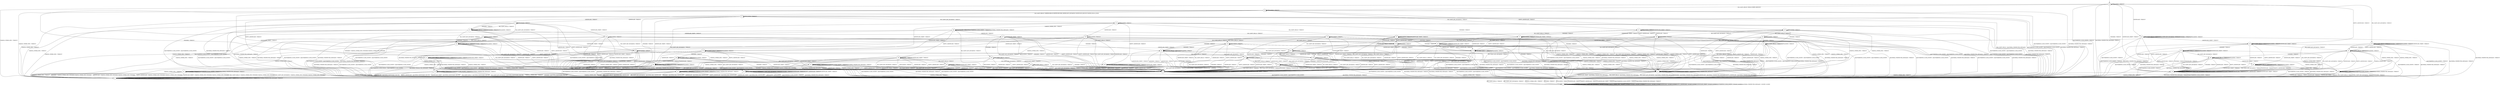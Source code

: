 digraph g {

	s0 [shape="circle" label="s0"];
	s1 [shape="circle" label="s1"];
	s2 [shape="circle" label="s2"];
	s3 [shape="circle" label="s3"];
	s4 [shape="circle" label="s4"];
	s5 [shape="circle" label="s5"];
	s6 [shape="circle" label="s6"];
	s7 [shape="circle" label="s7"];
	s8 [shape="circle" label="s8"];
	s9 [shape="circle" label="s9"];
	s10 [shape="circle" label="s10"];
	s11 [shape="circle" label="s11"];
	s12 [shape="circle" label="s12"];
	s13 [shape="circle" label="s13"];
	s14 [shape="circle" label="s14"];
	s15 [shape="circle" label="s15"];
	s16 [shape="circle" label="s16"];
	s17 [shape="circle" label="s17"];
	s18 [shape="circle" label="s18"];
	s19 [shape="circle" label="s19"];
	s20 [shape="circle" label="s20"];
	s21 [shape="circle" label="s21"];
	s22 [shape="circle" label="s22"];
	s23 [shape="circle" label="s23"];
	s24 [shape="circle" label="s24"];
	s25 [shape="circle" label="s25"];
	s26 [shape="circle" label="s26"];
	s27 [shape="circle" label="s27"];
	s28 [shape="circle" label="s28"];
	s29 [shape="circle" label="s29"];
	s30 [shape="circle" label="s30"];
	s31 [shape="circle" label="s31"];
	s32 [shape="circle" label="s32"];
	s33 [shape="circle" label="s33"];
	s34 [shape="circle" label="s34"];
	s35 [shape="circle" label="s35"];
	s36 [shape="circle" label="s36"];
	s37 [shape="circle" label="s37"];
	s38 [shape="circle" label="s38"];
	s39 [shape="circle" label="s39"];
	s40 [shape="circle" label="s40"];
	s41 [shape="circle" label="s41"];
	s42 [shape="circle" label="s42"];
	s43 [shape="circle" label="s43"];
	s44 [shape="circle" label="s44"];
	s45 [shape="circle" label="s45"];
	s46 [shape="circle" label="s46"];
	s47 [shape="circle" label="s47"];
	s48 [shape="circle" label="s48"];
	s49 [shape="circle" label="s49"];
	s50 [shape="circle" label="s50"];
	s51 [shape="circle" label="s51"];
	s52 [shape="circle" label="s52"];
	s53 [shape="circle" label="s53"];
	s54 [shape="circle" label="s54"];
	s55 [shape="circle" label="s55"];
	s56 [shape="circle" label="s56"];
	s57 [shape="circle" label="s57"];
	s0 -> s2 [label="DH_CLIENT_HELLO / HELLO_VERIFY_REQUEST"];
	s0 -> s38 [label="DH_CLIENT_KEY_EXCHANGE / TIMEOUT"];
	s0 -> s1 [label="CHANGE_CIPHER_SPEC / TIMEOUT"];
	s0 -> s29 [label="FINISHED / TIMEOUT"];
	s0 -> s0 [label="APPLICATION / TIMEOUT"];
	s0 -> s16 [label="CERTIFICATE / TIMEOUT"];
	s0 -> s26 [label="EMPTY_CERTIFICATE / TIMEOUT"];
	s0 -> s29 [label="CERTIFICATE_VERIFY / TIMEOUT"];
	s0 -> s5 [label="Alert(WARNING,CLOSE_NOTIFY) / TIMEOUT"];
	s0 -> s5 [label="Alert(FATAL,UNEXPECTED_MESSAGE) / TIMEOUT"];
	s1 -> s1 [label="DH_CLIENT_HELLO / TIMEOUT"];
	s1 -> s1 [label="DH_CLIENT_KEY_EXCHANGE / TIMEOUT"];
	s1 -> s1 [label="CHANGE_CIPHER_SPEC / TIMEOUT"];
	s1 -> s1 [label="FINISHED / TIMEOUT"];
	s1 -> s1 [label="APPLICATION / TIMEOUT"];
	s1 -> s1 [label="CERTIFICATE / TIMEOUT"];
	s1 -> s1 [label="EMPTY_CERTIFICATE / TIMEOUT"];
	s1 -> s1 [label="CERTIFICATE_VERIFY / TIMEOUT"];
	s1 -> s1 [label="Alert(WARNING,CLOSE_NOTIFY) / TIMEOUT"];
	s1 -> s1 [label="Alert(FATAL,UNEXPECTED_MESSAGE) / TIMEOUT"];
	s2 -> s3 [label="DH_CLIENT_HELLO / SERVER_HELLO,CERTIFICATE,DHE_SERVER_KEY_EXCHANGE,CERTIFICATE_REQUEST,SERVER_HELLO_DONE"];
	s2 -> s12 [label="DH_CLIENT_KEY_EXCHANGE / TIMEOUT"];
	s2 -> s1 [label="CHANGE_CIPHER_SPEC / TIMEOUT"];
	s2 -> s4 [label="FINISHED / TIMEOUT"];
	s2 -> s2 [label="APPLICATION / TIMEOUT"];
	s2 -> s17 [label="CERTIFICATE / TIMEOUT"];
	s2 -> s19 [label="EMPTY_CERTIFICATE / TIMEOUT"];
	s2 -> s4 [label="CERTIFICATE_VERIFY / TIMEOUT"];
	s2 -> s5 [label="Alert(WARNING,CLOSE_NOTIFY) / Alert(WARNING,CLOSE_NOTIFY)"];
	s2 -> s5 [label="Alert(FATAL,UNEXPECTED_MESSAGE) / TIMEOUT"];
	s3 -> s5 [label="DH_CLIENT_HELLO / Alert(FATAL,UNEXPECTED_MESSAGE)"];
	s3 -> s31 [label="DH_CLIENT_KEY_EXCHANGE / TIMEOUT"];
	s3 -> s1 [label="CHANGE_CIPHER_SPEC / TIMEOUT"];
	s3 -> s4 [label="FINISHED / TIMEOUT"];
	s3 -> s3 [label="APPLICATION / TIMEOUT"];
	s3 -> s7 [label="CERTIFICATE / TIMEOUT"];
	s3 -> s11 [label="EMPTY_CERTIFICATE / TIMEOUT"];
	s3 -> s4 [label="CERTIFICATE_VERIFY / TIMEOUT"];
	s3 -> s5 [label="Alert(WARNING,CLOSE_NOTIFY) / Alert(WARNING,CLOSE_NOTIFY)"];
	s3 -> s5 [label="Alert(FATAL,UNEXPECTED_MESSAGE) / TIMEOUT"];
	s4 -> s4 [label="DH_CLIENT_HELLO / TIMEOUT"];
	s4 -> s4 [label="DH_CLIENT_KEY_EXCHANGE / TIMEOUT"];
	s4 -> s1 [label="CHANGE_CIPHER_SPEC / TIMEOUT"];
	s4 -> s4 [label="FINISHED / TIMEOUT"];
	s4 -> s4 [label="APPLICATION / TIMEOUT"];
	s4 -> s4 [label="CERTIFICATE / TIMEOUT"];
	s4 -> s4 [label="EMPTY_CERTIFICATE / TIMEOUT"];
	s4 -> s4 [label="CERTIFICATE_VERIFY / TIMEOUT"];
	s4 -> s5 [label="Alert(WARNING,CLOSE_NOTIFY) / Alert(WARNING,CLOSE_NOTIFY)"];
	s4 -> s5 [label="Alert(FATAL,UNEXPECTED_MESSAGE) / TIMEOUT"];
	s5 -> s6 [label="DH_CLIENT_HELLO / TIMEOUT"];
	s5 -> s6 [label="DH_CLIENT_KEY_EXCHANGE / TIMEOUT"];
	s5 -> s6 [label="CHANGE_CIPHER_SPEC / TIMEOUT"];
	s5 -> s6 [label="FINISHED / TIMEOUT"];
	s5 -> s6 [label="APPLICATION / TIMEOUT"];
	s5 -> s6 [label="CERTIFICATE / TIMEOUT"];
	s5 -> s6 [label="EMPTY_CERTIFICATE / TIMEOUT"];
	s5 -> s6 [label="CERTIFICATE_VERIFY / TIMEOUT"];
	s5 -> s6 [label="Alert(WARNING,CLOSE_NOTIFY) / TIMEOUT"];
	s5 -> s6 [label="Alert(FATAL,UNEXPECTED_MESSAGE) / TIMEOUT"];
	s6 -> s6 [label="DH_CLIENT_HELLO / SOCKET_CLOSED"];
	s6 -> s6 [label="DH_CLIENT_KEY_EXCHANGE / SOCKET_CLOSED"];
	s6 -> s6 [label="CHANGE_CIPHER_SPEC / SOCKET_CLOSED"];
	s6 -> s6 [label="FINISHED / SOCKET_CLOSED"];
	s6 -> s6 [label="APPLICATION / SOCKET_CLOSED"];
	s6 -> s6 [label="CERTIFICATE / SOCKET_CLOSED"];
	s6 -> s6 [label="EMPTY_CERTIFICATE / SOCKET_CLOSED"];
	s6 -> s6 [label="CERTIFICATE_VERIFY / SOCKET_CLOSED"];
	s6 -> s6 [label="Alert(WARNING,CLOSE_NOTIFY) / SOCKET_CLOSED"];
	s6 -> s6 [label="Alert(FATAL,UNEXPECTED_MESSAGE) / SOCKET_CLOSED"];
	s7 -> s17 [label="DH_CLIENT_HELLO / TIMEOUT"];
	s7 -> s8 [label="DH_CLIENT_KEY_EXCHANGE / TIMEOUT"];
	s7 -> s1 [label="CHANGE_CIPHER_SPEC / TIMEOUT"];
	s7 -> s17 [label="FINISHED / TIMEOUT"];
	s7 -> s7 [label="APPLICATION / TIMEOUT"];
	s7 -> s4 [label="CERTIFICATE / TIMEOUT"];
	s7 -> s4 [label="EMPTY_CERTIFICATE / TIMEOUT"];
	s7 -> s20 [label="CERTIFICATE_VERIFY / TIMEOUT"];
	s7 -> s5 [label="Alert(WARNING,CLOSE_NOTIFY) / Alert(WARNING,CLOSE_NOTIFY)"];
	s7 -> s5 [label="Alert(FATAL,UNEXPECTED_MESSAGE) / TIMEOUT"];
	s8 -> s18 [label="DH_CLIENT_HELLO / TIMEOUT"];
	s8 -> s4 [label="DH_CLIENT_KEY_EXCHANGE / TIMEOUT"];
	s8 -> s1 [label="CHANGE_CIPHER_SPEC / TIMEOUT"];
	s8 -> s18 [label="FINISHED / TIMEOUT"];
	s8 -> s8 [label="APPLICATION / TIMEOUT"];
	s8 -> s4 [label="CERTIFICATE / TIMEOUT"];
	s8 -> s4 [label="EMPTY_CERTIFICATE / TIMEOUT"];
	s8 -> s9 [label="CERTIFICATE_VERIFY / TIMEOUT"];
	s8 -> s5 [label="Alert(WARNING,CLOSE_NOTIFY) / Alert(WARNING,CLOSE_NOTIFY)"];
	s8 -> s5 [label="Alert(FATAL,UNEXPECTED_MESSAGE) / TIMEOUT"];
	s9 -> s39 [label="DH_CLIENT_HELLO / TIMEOUT"];
	s9 -> s4 [label="DH_CLIENT_KEY_EXCHANGE / TIMEOUT"];
	s9 -> s10 [label="CHANGE_CIPHER_SPEC / TIMEOUT"];
	s9 -> s25 [label="FINISHED / TIMEOUT"];
	s9 -> s9 [label="APPLICATION / TIMEOUT"];
	s9 -> s4 [label="CERTIFICATE / TIMEOUT"];
	s9 -> s4 [label="EMPTY_CERTIFICATE / TIMEOUT"];
	s9 -> s4 [label="CERTIFICATE_VERIFY / TIMEOUT"];
	s9 -> s5 [label="Alert(WARNING,CLOSE_NOTIFY) / Alert(WARNING,CLOSE_NOTIFY)"];
	s9 -> s5 [label="Alert(FATAL,UNEXPECTED_MESSAGE) / TIMEOUT"];
	s10 -> s4 [label="DH_CLIENT_HELLO / TIMEOUT"];
	s10 -> s4 [label="DH_CLIENT_KEY_EXCHANGE / TIMEOUT"];
	s10 -> s1 [label="CHANGE_CIPHER_SPEC / TIMEOUT"];
	s10 -> s15 [label="FINISHED / CHANGE_CIPHER_SPEC,FINISHED,CHANGE_CIPHER_SPEC,FINISHED"];
	s10 -> s10 [label="APPLICATION / TIMEOUT"];
	s10 -> s4 [label="CERTIFICATE / TIMEOUT"];
	s10 -> s4 [label="EMPTY_CERTIFICATE / TIMEOUT"];
	s10 -> s4 [label="CERTIFICATE_VERIFY / TIMEOUT"];
	s10 -> s10 [label="Alert(WARNING,CLOSE_NOTIFY) / TIMEOUT"];
	s10 -> s10 [label="Alert(FATAL,UNEXPECTED_MESSAGE) / TIMEOUT"];
	s11 -> s11 [label="DH_CLIENT_HELLO / TIMEOUT"];
	s11 -> s48 [label="DH_CLIENT_KEY_EXCHANGE / TIMEOUT"];
	s11 -> s13 [label="CHANGE_CIPHER_SPEC / TIMEOUT"];
	s11 -> s11 [label="FINISHED / TIMEOUT"];
	s11 -> s11 [label="APPLICATION / TIMEOUT"];
	s11 -> s4 [label="CERTIFICATE / TIMEOUT"];
	s11 -> s4 [label="EMPTY_CERTIFICATE / TIMEOUT"];
	s11 -> s11 [label="CERTIFICATE_VERIFY / TIMEOUT"];
	s11 -> s5 [label="Alert(WARNING,CLOSE_NOTIFY) / Alert(WARNING,CLOSE_NOTIFY)"];
	s11 -> s5 [label="Alert(FATAL,UNEXPECTED_MESSAGE) / TIMEOUT"];
	s12 -> s47 [label="DH_CLIENT_HELLO / TIMEOUT"];
	s12 -> s4 [label="DH_CLIENT_KEY_EXCHANGE / TIMEOUT"];
	s12 -> s14 [label="CHANGE_CIPHER_SPEC / TIMEOUT"];
	s12 -> s21 [label="FINISHED / TIMEOUT"];
	s12 -> s12 [label="APPLICATION / TIMEOUT"];
	s12 -> s30 [label="CERTIFICATE / TIMEOUT"];
	s12 -> s30 [label="EMPTY_CERTIFICATE / TIMEOUT"];
	s12 -> s12 [label="CERTIFICATE_VERIFY / TIMEOUT"];
	s12 -> s5 [label="Alert(WARNING,CLOSE_NOTIFY) / Alert(WARNING,CLOSE_NOTIFY)"];
	s12 -> s5 [label="Alert(FATAL,UNEXPECTED_MESSAGE) / TIMEOUT"];
	s13 -> s5 [label="DH_CLIENT_HELLO / Alert(FATAL,BAD_CERTIFICATE)"];
	s13 -> s5 [label="DH_CLIENT_KEY_EXCHANGE / Alert(FATAL,BAD_CERTIFICATE)"];
	s13 -> s1 [label="CHANGE_CIPHER_SPEC / TIMEOUT"];
	s13 -> s5 [label="FINISHED / Alert(FATAL,BAD_CERTIFICATE)"];
	s13 -> s13 [label="APPLICATION / TIMEOUT"];
	s13 -> s5 [label="CERTIFICATE / Alert(FATAL,BAD_CERTIFICATE)"];
	s13 -> s5 [label="EMPTY_CERTIFICATE / Alert(FATAL,BAD_CERTIFICATE)"];
	s13 -> s5 [label="CERTIFICATE_VERIFY / Alert(FATAL,BAD_CERTIFICATE)"];
	s13 -> s13 [label="Alert(WARNING,CLOSE_NOTIFY) / TIMEOUT"];
	s13 -> s13 [label="Alert(FATAL,UNEXPECTED_MESSAGE) / TIMEOUT"];
	s14 -> s5 [label="DH_CLIENT_HELLO / Alert(FATAL,UNEXPECTED_MESSAGE)"];
	s14 -> s5 [label="DH_CLIENT_KEY_EXCHANGE / Alert(FATAL,UNEXPECTED_MESSAGE)"];
	s14 -> s1 [label="CHANGE_CIPHER_SPEC / TIMEOUT"];
	s14 -> s5 [label="FINISHED / Alert(FATAL,UNEXPECTED_MESSAGE)"];
	s14 -> s14 [label="APPLICATION / TIMEOUT"];
	s14 -> s5 [label="CERTIFICATE / Alert(FATAL,UNEXPECTED_MESSAGE)"];
	s14 -> s5 [label="EMPTY_CERTIFICATE / Alert(FATAL,UNEXPECTED_MESSAGE)"];
	s14 -> s5 [label="CERTIFICATE_VERIFY / Alert(FATAL,UNEXPECTED_MESSAGE)"];
	s14 -> s14 [label="Alert(WARNING,CLOSE_NOTIFY) / TIMEOUT"];
	s14 -> s14 [label="Alert(FATAL,UNEXPECTED_MESSAGE) / TIMEOUT"];
	s15 -> s15 [label="DH_CLIENT_HELLO / TIMEOUT"];
	s15 -> s15 [label="DH_CLIENT_KEY_EXCHANGE / TIMEOUT"];
	s15 -> s1 [label="CHANGE_CIPHER_SPEC / TIMEOUT"];
	s15 -> s15 [label="FINISHED / TIMEOUT"];
	s15 -> s5 [label="APPLICATION / APPLICATION"];
	s15 -> s15 [label="CERTIFICATE / TIMEOUT"];
	s15 -> s15 [label="EMPTY_CERTIFICATE / TIMEOUT"];
	s15 -> s15 [label="CERTIFICATE_VERIFY / TIMEOUT"];
	s15 -> s5 [label="Alert(WARNING,CLOSE_NOTIFY) / TIMEOUT"];
	s15 -> s5 [label="Alert(FATAL,UNEXPECTED_MESSAGE) / TIMEOUT"];
	s16 -> s16 [label="DH_CLIENT_HELLO / TIMEOUT"];
	s16 -> s16 [label="DH_CLIENT_KEY_EXCHANGE / TIMEOUT"];
	s16 -> s1 [label="CHANGE_CIPHER_SPEC / TIMEOUT"];
	s16 -> s16 [label="FINISHED / TIMEOUT"];
	s16 -> s16 [label="APPLICATION / TIMEOUT"];
	s16 -> s29 [label="CERTIFICATE / TIMEOUT"];
	s16 -> s29 [label="EMPTY_CERTIFICATE / TIMEOUT"];
	s16 -> s26 [label="CERTIFICATE_VERIFY / TIMEOUT"];
	s16 -> s5 [label="Alert(WARNING,CLOSE_NOTIFY) / TIMEOUT"];
	s16 -> s5 [label="Alert(FATAL,UNEXPECTED_MESSAGE) / TIMEOUT"];
	s17 -> s17 [label="DH_CLIENT_HELLO / TIMEOUT"];
	s17 -> s18 [label="DH_CLIENT_KEY_EXCHANGE / TIMEOUT"];
	s17 -> s1 [label="CHANGE_CIPHER_SPEC / TIMEOUT"];
	s17 -> s17 [label="FINISHED / TIMEOUT"];
	s17 -> s17 [label="APPLICATION / TIMEOUT"];
	s17 -> s4 [label="CERTIFICATE / TIMEOUT"];
	s17 -> s4 [label="EMPTY_CERTIFICATE / TIMEOUT"];
	s17 -> s34 [label="CERTIFICATE_VERIFY / TIMEOUT"];
	s17 -> s5 [label="Alert(WARNING,CLOSE_NOTIFY) / Alert(WARNING,CLOSE_NOTIFY)"];
	s17 -> s5 [label="Alert(FATAL,UNEXPECTED_MESSAGE) / TIMEOUT"];
	s18 -> s18 [label="DH_CLIENT_HELLO / TIMEOUT"];
	s18 -> s4 [label="DH_CLIENT_KEY_EXCHANGE / TIMEOUT"];
	s18 -> s1 [label="CHANGE_CIPHER_SPEC / TIMEOUT"];
	s18 -> s18 [label="FINISHED / TIMEOUT"];
	s18 -> s18 [label="APPLICATION / TIMEOUT"];
	s18 -> s4 [label="CERTIFICATE / TIMEOUT"];
	s18 -> s4 [label="EMPTY_CERTIFICATE / TIMEOUT"];
	s18 -> s41 [label="CERTIFICATE_VERIFY / TIMEOUT"];
	s18 -> s5 [label="Alert(WARNING,CLOSE_NOTIFY) / Alert(WARNING,CLOSE_NOTIFY)"];
	s18 -> s5 [label="Alert(FATAL,UNEXPECTED_MESSAGE) / TIMEOUT"];
	s19 -> s45 [label="DH_CLIENT_HELLO / TIMEOUT"];
	s19 -> s30 [label="DH_CLIENT_KEY_EXCHANGE / TIMEOUT"];
	s19 -> s14 [label="CHANGE_CIPHER_SPEC / TIMEOUT"];
	s19 -> s23 [label="FINISHED / TIMEOUT"];
	s19 -> s19 [label="APPLICATION / TIMEOUT"];
	s19 -> s4 [label="CERTIFICATE / TIMEOUT"];
	s19 -> s4 [label="EMPTY_CERTIFICATE / TIMEOUT"];
	s19 -> s34 [label="CERTIFICATE_VERIFY / TIMEOUT"];
	s19 -> s5 [label="Alert(WARNING,CLOSE_NOTIFY) / Alert(WARNING,CLOSE_NOTIFY)"];
	s19 -> s5 [label="Alert(FATAL,UNEXPECTED_MESSAGE) / TIMEOUT"];
	s20 -> s53 [label="DH_CLIENT_HELLO / TIMEOUT"];
	s20 -> s9 [label="DH_CLIENT_KEY_EXCHANGE / TIMEOUT"];
	s20 -> s14 [label="CHANGE_CIPHER_SPEC / TIMEOUT"];
	s20 -> s24 [label="FINISHED / TIMEOUT"];
	s20 -> s20 [label="APPLICATION / TIMEOUT"];
	s20 -> s4 [label="CERTIFICATE / TIMEOUT"];
	s20 -> s4 [label="EMPTY_CERTIFICATE / TIMEOUT"];
	s20 -> s4 [label="CERTIFICATE_VERIFY / TIMEOUT"];
	s20 -> s5 [label="Alert(WARNING,CLOSE_NOTIFY) / Alert(WARNING,CLOSE_NOTIFY)"];
	s20 -> s5 [label="Alert(FATAL,UNEXPECTED_MESSAGE) / TIMEOUT"];
	s21 -> s35 [label="DH_CLIENT_HELLO / TIMEOUT"];
	s21 -> s4 [label="DH_CLIENT_KEY_EXCHANGE / TIMEOUT"];
	s21 -> s14 [label="CHANGE_CIPHER_SPEC / TIMEOUT"];
	s21 -> s4 [label="FINISHED / TIMEOUT"];
	s21 -> s21 [label="APPLICATION / TIMEOUT"];
	s21 -> s22 [label="CERTIFICATE / TIMEOUT"];
	s21 -> s22 [label="EMPTY_CERTIFICATE / TIMEOUT"];
	s21 -> s21 [label="CERTIFICATE_VERIFY / TIMEOUT"];
	s21 -> s5 [label="Alert(WARNING,CLOSE_NOTIFY) / Alert(WARNING,CLOSE_NOTIFY)"];
	s21 -> s5 [label="Alert(FATAL,UNEXPECTED_MESSAGE) / TIMEOUT"];
	s22 -> s22 [label="DH_CLIENT_HELLO / TIMEOUT"];
	s22 -> s4 [label="DH_CLIENT_KEY_EXCHANGE / TIMEOUT"];
	s22 -> s14 [label="CHANGE_CIPHER_SPEC / TIMEOUT"];
	s22 -> s4 [label="FINISHED / TIMEOUT"];
	s22 -> s22 [label="APPLICATION / TIMEOUT"];
	s22 -> s4 [label="CERTIFICATE / TIMEOUT"];
	s22 -> s4 [label="EMPTY_CERTIFICATE / TIMEOUT"];
	s22 -> s25 [label="CERTIFICATE_VERIFY / TIMEOUT"];
	s22 -> s5 [label="Alert(WARNING,CLOSE_NOTIFY) / Alert(WARNING,CLOSE_NOTIFY)"];
	s22 -> s5 [label="Alert(FATAL,UNEXPECTED_MESSAGE) / TIMEOUT"];
	s23 -> s23 [label="DH_CLIENT_HELLO / TIMEOUT"];
	s23 -> s22 [label="DH_CLIENT_KEY_EXCHANGE / TIMEOUT"];
	s23 -> s14 [label="CHANGE_CIPHER_SPEC / TIMEOUT"];
	s23 -> s4 [label="FINISHED / TIMEOUT"];
	s23 -> s23 [label="APPLICATION / TIMEOUT"];
	s23 -> s4 [label="CERTIFICATE / TIMEOUT"];
	s23 -> s4 [label="EMPTY_CERTIFICATE / TIMEOUT"];
	s23 -> s24 [label="CERTIFICATE_VERIFY / TIMEOUT"];
	s23 -> s5 [label="Alert(WARNING,CLOSE_NOTIFY) / Alert(WARNING,CLOSE_NOTIFY)"];
	s23 -> s5 [label="Alert(FATAL,UNEXPECTED_MESSAGE) / TIMEOUT"];
	s24 -> s24 [label="DH_CLIENT_HELLO / TIMEOUT"];
	s24 -> s25 [label="DH_CLIENT_KEY_EXCHANGE / TIMEOUT"];
	s24 -> s14 [label="CHANGE_CIPHER_SPEC / TIMEOUT"];
	s24 -> s4 [label="FINISHED / TIMEOUT"];
	s24 -> s24 [label="APPLICATION / TIMEOUT"];
	s24 -> s4 [label="CERTIFICATE / TIMEOUT"];
	s24 -> s4 [label="EMPTY_CERTIFICATE / TIMEOUT"];
	s24 -> s4 [label="CERTIFICATE_VERIFY / TIMEOUT"];
	s24 -> s5 [label="Alert(WARNING,CLOSE_NOTIFY) / Alert(WARNING,CLOSE_NOTIFY)"];
	s24 -> s5 [label="Alert(FATAL,UNEXPECTED_MESSAGE) / TIMEOUT"];
	s25 -> s42 [label="DH_CLIENT_HELLO / TIMEOUT"];
	s25 -> s4 [label="DH_CLIENT_KEY_EXCHANGE / TIMEOUT"];
	s25 -> s14 [label="CHANGE_CIPHER_SPEC / TIMEOUT"];
	s25 -> s4 [label="FINISHED / TIMEOUT"];
	s25 -> s25 [label="APPLICATION / TIMEOUT"];
	s25 -> s4 [label="CERTIFICATE / TIMEOUT"];
	s25 -> s4 [label="EMPTY_CERTIFICATE / TIMEOUT"];
	s25 -> s4 [label="CERTIFICATE_VERIFY / TIMEOUT"];
	s25 -> s5 [label="Alert(WARNING,CLOSE_NOTIFY) / Alert(WARNING,CLOSE_NOTIFY)"];
	s25 -> s5 [label="Alert(FATAL,UNEXPECTED_MESSAGE) / TIMEOUT"];
	s26 -> s26 [label="DH_CLIENT_HELLO / TIMEOUT"];
	s26 -> s27 [label="DH_CLIENT_KEY_EXCHANGE / TIMEOUT"];
	s26 -> s28 [label="CHANGE_CIPHER_SPEC / TIMEOUT"];
	s26 -> s57 [label="FINISHED / TIMEOUT"];
	s26 -> s26 [label="APPLICATION / TIMEOUT"];
	s26 -> s29 [label="CERTIFICATE / TIMEOUT"];
	s26 -> s29 [label="EMPTY_CERTIFICATE / TIMEOUT"];
	s26 -> s26 [label="CERTIFICATE_VERIFY / TIMEOUT"];
	s26 -> s5 [label="Alert(WARNING,CLOSE_NOTIFY) / TIMEOUT"];
	s26 -> s5 [label="Alert(FATAL,UNEXPECTED_MESSAGE) / TIMEOUT"];
	s27 -> s27 [label="DH_CLIENT_HELLO / TIMEOUT"];
	s27 -> s29 [label="DH_CLIENT_KEY_EXCHANGE / TIMEOUT"];
	s27 -> s28 [label="CHANGE_CIPHER_SPEC / TIMEOUT"];
	s27 -> s56 [label="FINISHED / TIMEOUT"];
	s27 -> s27 [label="APPLICATION / TIMEOUT"];
	s27 -> s29 [label="CERTIFICATE / TIMEOUT"];
	s27 -> s29 [label="EMPTY_CERTIFICATE / TIMEOUT"];
	s27 -> s52 [label="CERTIFICATE_VERIFY / TIMEOUT"];
	s27 -> s5 [label="Alert(WARNING,CLOSE_NOTIFY) / TIMEOUT"];
	s27 -> s5 [label="Alert(FATAL,UNEXPECTED_MESSAGE) / TIMEOUT"];
	s28 -> s5 [label="DH_CLIENT_HELLO / TIMEOUT"];
	s28 -> s5 [label="DH_CLIENT_KEY_EXCHANGE / TIMEOUT"];
	s28 -> s1 [label="CHANGE_CIPHER_SPEC / TIMEOUT"];
	s28 -> s5 [label="FINISHED / TIMEOUT"];
	s28 -> s28 [label="APPLICATION / TIMEOUT"];
	s28 -> s5 [label="CERTIFICATE / TIMEOUT"];
	s28 -> s5 [label="EMPTY_CERTIFICATE / TIMEOUT"];
	s28 -> s5 [label="CERTIFICATE_VERIFY / TIMEOUT"];
	s28 -> s28 [label="Alert(WARNING,CLOSE_NOTIFY) / TIMEOUT"];
	s28 -> s28 [label="Alert(FATAL,UNEXPECTED_MESSAGE) / TIMEOUT"];
	s29 -> s29 [label="DH_CLIENT_HELLO / TIMEOUT"];
	s29 -> s29 [label="DH_CLIENT_KEY_EXCHANGE / TIMEOUT"];
	s29 -> s1 [label="CHANGE_CIPHER_SPEC / TIMEOUT"];
	s29 -> s29 [label="FINISHED / TIMEOUT"];
	s29 -> s29 [label="APPLICATION / TIMEOUT"];
	s29 -> s29 [label="CERTIFICATE / TIMEOUT"];
	s29 -> s29 [label="EMPTY_CERTIFICATE / TIMEOUT"];
	s29 -> s29 [label="CERTIFICATE_VERIFY / TIMEOUT"];
	s29 -> s5 [label="Alert(WARNING,CLOSE_NOTIFY) / TIMEOUT"];
	s29 -> s5 [label="Alert(FATAL,UNEXPECTED_MESSAGE) / TIMEOUT"];
	s30 -> s40 [label="DH_CLIENT_HELLO / TIMEOUT"];
	s30 -> s4 [label="DH_CLIENT_KEY_EXCHANGE / TIMEOUT"];
	s30 -> s14 [label="CHANGE_CIPHER_SPEC / TIMEOUT"];
	s30 -> s22 [label="FINISHED / TIMEOUT"];
	s30 -> s30 [label="APPLICATION / TIMEOUT"];
	s30 -> s4 [label="CERTIFICATE / TIMEOUT"];
	s30 -> s4 [label="EMPTY_CERTIFICATE / TIMEOUT"];
	s30 -> s41 [label="CERTIFICATE_VERIFY / TIMEOUT"];
	s30 -> s5 [label="Alert(WARNING,CLOSE_NOTIFY) / Alert(WARNING,CLOSE_NOTIFY)"];
	s30 -> s5 [label="Alert(FATAL,UNEXPECTED_MESSAGE) / TIMEOUT"];
	s31 -> s47 [label="DH_CLIENT_HELLO / TIMEOUT"];
	s31 -> s4 [label="DH_CLIENT_KEY_EXCHANGE / TIMEOUT"];
	s31 -> s36 [label="CHANGE_CIPHER_SPEC / TIMEOUT"];
	s31 -> s21 [label="FINISHED / TIMEOUT"];
	s31 -> s31 [label="APPLICATION / TIMEOUT"];
	s31 -> s44 [label="CERTIFICATE / TIMEOUT"];
	s31 -> s48 [label="EMPTY_CERTIFICATE / TIMEOUT"];
	s31 -> s32 [label="CERTIFICATE_VERIFY / TIMEOUT"];
	s31 -> s5 [label="Alert(WARNING,CLOSE_NOTIFY) / Alert(WARNING,CLOSE_NOTIFY)"];
	s31 -> s5 [label="Alert(FATAL,UNEXPECTED_MESSAGE) / TIMEOUT"];
	s32 -> s32 [label="DH_CLIENT_HELLO / TIMEOUT"];
	s32 -> s4 [label="DH_CLIENT_KEY_EXCHANGE / TIMEOUT"];
	s32 -> s33 [label="CHANGE_CIPHER_SPEC / TIMEOUT"];
	s32 -> s49 [label="FINISHED / TIMEOUT"];
	s32 -> s32 [label="APPLICATION / TIMEOUT"];
	s32 -> s43 [label="CERTIFICATE / TIMEOUT"];
	s32 -> s43 [label="EMPTY_CERTIFICATE / TIMEOUT"];
	s32 -> s4 [label="CERTIFICATE_VERIFY / TIMEOUT"];
	s32 -> s5 [label="Alert(WARNING,CLOSE_NOTIFY) / Alert(WARNING,CLOSE_NOTIFY)"];
	s32 -> s5 [label="Alert(FATAL,UNEXPECTED_MESSAGE) / TIMEOUT"];
	s33 -> s5 [label="DH_CLIENT_HELLO / Alert(FATAL,HANDSHAKE_FAILURE)"];
	s33 -> s5 [label="DH_CLIENT_KEY_EXCHANGE / Alert(FATAL,HANDSHAKE_FAILURE)"];
	s33 -> s1 [label="CHANGE_CIPHER_SPEC / TIMEOUT"];
	s33 -> s5 [label="FINISHED / Alert(FATAL,HANDSHAKE_FAILURE)"];
	s33 -> s33 [label="APPLICATION / TIMEOUT"];
	s33 -> s5 [label="CERTIFICATE / Alert(FATAL,HANDSHAKE_FAILURE)"];
	s33 -> s5 [label="EMPTY_CERTIFICATE / Alert(FATAL,HANDSHAKE_FAILURE)"];
	s33 -> s5 [label="CERTIFICATE_VERIFY / Alert(FATAL,HANDSHAKE_FAILURE)"];
	s33 -> s33 [label="Alert(WARNING,CLOSE_NOTIFY) / TIMEOUT"];
	s33 -> s33 [label="Alert(FATAL,UNEXPECTED_MESSAGE) / TIMEOUT"];
	s34 -> s53 [label="DH_CLIENT_HELLO / TIMEOUT"];
	s34 -> s41 [label="DH_CLIENT_KEY_EXCHANGE / TIMEOUT"];
	s34 -> s14 [label="CHANGE_CIPHER_SPEC / TIMEOUT"];
	s34 -> s24 [label="FINISHED / TIMEOUT"];
	s34 -> s34 [label="APPLICATION / TIMEOUT"];
	s34 -> s4 [label="CERTIFICATE / TIMEOUT"];
	s34 -> s4 [label="EMPTY_CERTIFICATE / TIMEOUT"];
	s34 -> s4 [label="CERTIFICATE_VERIFY / TIMEOUT"];
	s34 -> s5 [label="Alert(WARNING,CLOSE_NOTIFY) / Alert(WARNING,CLOSE_NOTIFY)"];
	s34 -> s5 [label="Alert(FATAL,UNEXPECTED_MESSAGE) / TIMEOUT"];
	s35 -> s4 [label="DH_CLIENT_HELLO / TIMEOUT"];
	s35 -> s4 [label="DH_CLIENT_KEY_EXCHANGE / TIMEOUT"];
	s35 -> s14 [label="CHANGE_CIPHER_SPEC / TIMEOUT"];
	s35 -> s4 [label="FINISHED / TIMEOUT"];
	s35 -> s35 [label="APPLICATION / TIMEOUT"];
	s35 -> s22 [label="CERTIFICATE / TIMEOUT"];
	s35 -> s22 [label="EMPTY_CERTIFICATE / TIMEOUT"];
	s35 -> s35 [label="CERTIFICATE_VERIFY / TIMEOUT"];
	s35 -> s5 [label="Alert(WARNING,CLOSE_NOTIFY) / Alert(WARNING,CLOSE_NOTIFY)"];
	s35 -> s5 [label="Alert(FATAL,UNEXPECTED_MESSAGE) / TIMEOUT"];
	s36 -> s47 [label="DH_CLIENT_HELLO / TIMEOUT"];
	s36 -> s4 [label="DH_CLIENT_KEY_EXCHANGE / TIMEOUT"];
	s36 -> s1 [label="CHANGE_CIPHER_SPEC / TIMEOUT"];
	s36 -> s15 [label="FINISHED / CHANGE_CIPHER_SPEC,FINISHED,CHANGE_CIPHER_SPEC,FINISHED"];
	s36 -> s36 [label="APPLICATION / TIMEOUT"];
	s36 -> s37 [label="CERTIFICATE / TIMEOUT"];
	s36 -> s46 [label="EMPTY_CERTIFICATE / TIMEOUT"];
	s36 -> s32 [label="CERTIFICATE_VERIFY / TIMEOUT"];
	s36 -> s36 [label="Alert(WARNING,CLOSE_NOTIFY) / TIMEOUT"];
	s36 -> s36 [label="Alert(FATAL,UNEXPECTED_MESSAGE) / TIMEOUT"];
	s37 -> s40 [label="DH_CLIENT_HELLO / TIMEOUT"];
	s37 -> s4 [label="DH_CLIENT_KEY_EXCHANGE / TIMEOUT"];
	s37 -> s14 [label="CHANGE_CIPHER_SPEC / TIMEOUT"];
	s37 -> s50 [label="FINISHED / TIMEOUT"];
	s37 -> s4 [label="APPLICATION / TIMEOUT"];
	s37 -> s4 [label="CERTIFICATE / TIMEOUT"];
	s37 -> s4 [label="EMPTY_CERTIFICATE / TIMEOUT"];
	s37 -> s37 [label="CERTIFICATE_VERIFY / TIMEOUT"];
	s37 -> s5 [label="Alert(WARNING,CLOSE_NOTIFY) / Alert(WARNING,CLOSE_NOTIFY)"];
	s37 -> s5 [label="Alert(FATAL,UNEXPECTED_MESSAGE) / TIMEOUT"];
	s38 -> s38 [label="DH_CLIENT_HELLO / TIMEOUT"];
	s38 -> s29 [label="DH_CLIENT_KEY_EXCHANGE / TIMEOUT"];
	s38 -> s28 [label="CHANGE_CIPHER_SPEC / TIMEOUT"];
	s38 -> s38 [label="FINISHED / TIMEOUT"];
	s38 -> s38 [label="APPLICATION / TIMEOUT"];
	s38 -> s27 [label="CERTIFICATE / TIMEOUT"];
	s38 -> s27 [label="EMPTY_CERTIFICATE / TIMEOUT"];
	s38 -> s38 [label="CERTIFICATE_VERIFY / TIMEOUT"];
	s38 -> s5 [label="Alert(WARNING,CLOSE_NOTIFY) / TIMEOUT"];
	s38 -> s5 [label="Alert(FATAL,UNEXPECTED_MESSAGE) / TIMEOUT"];
	s39 -> s4 [label="DH_CLIENT_HELLO / TIMEOUT"];
	s39 -> s4 [label="DH_CLIENT_KEY_EXCHANGE / TIMEOUT"];
	s39 -> s14 [label="CHANGE_CIPHER_SPEC / TIMEOUT"];
	s39 -> s42 [label="FINISHED / TIMEOUT"];
	s39 -> s39 [label="APPLICATION / TIMEOUT"];
	s39 -> s4 [label="CERTIFICATE / TIMEOUT"];
	s39 -> s4 [label="EMPTY_CERTIFICATE / TIMEOUT"];
	s39 -> s4 [label="CERTIFICATE_VERIFY / TIMEOUT"];
	s39 -> s5 [label="Alert(WARNING,CLOSE_NOTIFY) / Alert(WARNING,CLOSE_NOTIFY)"];
	s39 -> s5 [label="Alert(FATAL,UNEXPECTED_MESSAGE) / TIMEOUT"];
	s40 -> s4 [label="DH_CLIENT_HELLO / TIMEOUT"];
	s40 -> s4 [label="DH_CLIENT_KEY_EXCHANGE / TIMEOUT"];
	s40 -> s14 [label="CHANGE_CIPHER_SPEC / TIMEOUT"];
	s40 -> s22 [label="FINISHED / TIMEOUT"];
	s40 -> s40 [label="APPLICATION / TIMEOUT"];
	s40 -> s4 [label="CERTIFICATE / TIMEOUT"];
	s40 -> s4 [label="EMPTY_CERTIFICATE / TIMEOUT"];
	s40 -> s39 [label="CERTIFICATE_VERIFY / TIMEOUT"];
	s40 -> s5 [label="Alert(WARNING,CLOSE_NOTIFY) / Alert(WARNING,CLOSE_NOTIFY)"];
	s40 -> s5 [label="Alert(FATAL,UNEXPECTED_MESSAGE) / TIMEOUT"];
	s41 -> s39 [label="DH_CLIENT_HELLO / TIMEOUT"];
	s41 -> s4 [label="DH_CLIENT_KEY_EXCHANGE / TIMEOUT"];
	s41 -> s14 [label="CHANGE_CIPHER_SPEC / TIMEOUT"];
	s41 -> s25 [label="FINISHED / TIMEOUT"];
	s41 -> s41 [label="APPLICATION / TIMEOUT"];
	s41 -> s4 [label="CERTIFICATE / TIMEOUT"];
	s41 -> s4 [label="EMPTY_CERTIFICATE / TIMEOUT"];
	s41 -> s4 [label="CERTIFICATE_VERIFY / TIMEOUT"];
	s41 -> s5 [label="Alert(WARNING,CLOSE_NOTIFY) / Alert(WARNING,CLOSE_NOTIFY)"];
	s41 -> s5 [label="Alert(FATAL,UNEXPECTED_MESSAGE) / TIMEOUT"];
	s42 -> s4 [label="DH_CLIENT_HELLO / TIMEOUT"];
	s42 -> s4 [label="DH_CLIENT_KEY_EXCHANGE / TIMEOUT"];
	s42 -> s14 [label="CHANGE_CIPHER_SPEC / TIMEOUT"];
	s42 -> s4 [label="FINISHED / TIMEOUT"];
	s42 -> s42 [label="APPLICATION / TIMEOUT"];
	s42 -> s4 [label="CERTIFICATE / TIMEOUT"];
	s42 -> s4 [label="EMPTY_CERTIFICATE / TIMEOUT"];
	s42 -> s4 [label="CERTIFICATE_VERIFY / TIMEOUT"];
	s42 -> s5 [label="Alert(WARNING,CLOSE_NOTIFY) / Alert(WARNING,CLOSE_NOTIFY)"];
	s42 -> s5 [label="Alert(FATAL,UNEXPECTED_MESSAGE) / TIMEOUT"];
	s43 -> s43 [label="DH_CLIENT_HELLO / TIMEOUT"];
	s43 -> s4 [label="DH_CLIENT_KEY_EXCHANGE / TIMEOUT"];
	s43 -> s33 [label="CHANGE_CIPHER_SPEC / TIMEOUT"];
	s43 -> s43 [label="FINISHED / TIMEOUT"];
	s43 -> s43 [label="APPLICATION / TIMEOUT"];
	s43 -> s4 [label="CERTIFICATE / TIMEOUT"];
	s43 -> s4 [label="EMPTY_CERTIFICATE / TIMEOUT"];
	s43 -> s4 [label="CERTIFICATE_VERIFY / TIMEOUT"];
	s43 -> s5 [label="Alert(WARNING,CLOSE_NOTIFY) / Alert(WARNING,CLOSE_NOTIFY)"];
	s43 -> s5 [label="Alert(FATAL,UNEXPECTED_MESSAGE) / TIMEOUT"];
	s44 -> s40 [label="DH_CLIENT_HELLO / TIMEOUT"];
	s44 -> s4 [label="DH_CLIENT_KEY_EXCHANGE / TIMEOUT"];
	s44 -> s10 [label="CHANGE_CIPHER_SPEC / TIMEOUT"];
	s44 -> s22 [label="FINISHED / TIMEOUT"];
	s44 -> s44 [label="APPLICATION / TIMEOUT"];
	s44 -> s4 [label="CERTIFICATE / TIMEOUT"];
	s44 -> s4 [label="EMPTY_CERTIFICATE / TIMEOUT"];
	s44 -> s9 [label="CERTIFICATE_VERIFY / TIMEOUT"];
	s44 -> s5 [label="Alert(WARNING,CLOSE_NOTIFY) / Alert(WARNING,CLOSE_NOTIFY)"];
	s44 -> s5 [label="Alert(FATAL,UNEXPECTED_MESSAGE) / TIMEOUT"];
	s45 -> s4 [label="DH_CLIENT_HELLO / TIMEOUT"];
	s45 -> s40 [label="DH_CLIENT_KEY_EXCHANGE / TIMEOUT"];
	s45 -> s14 [label="CHANGE_CIPHER_SPEC / TIMEOUT"];
	s45 -> s23 [label="FINISHED / TIMEOUT"];
	s45 -> s45 [label="APPLICATION / TIMEOUT"];
	s45 -> s4 [label="CERTIFICATE / TIMEOUT"];
	s45 -> s4 [label="EMPTY_CERTIFICATE / TIMEOUT"];
	s45 -> s53 [label="CERTIFICATE_VERIFY / TIMEOUT"];
	s45 -> s5 [label="Alert(WARNING,CLOSE_NOTIFY) / Alert(WARNING,CLOSE_NOTIFY)"];
	s45 -> s5 [label="Alert(FATAL,UNEXPECTED_MESSAGE) / TIMEOUT"];
	s46 -> s54 [label="DH_CLIENT_HELLO / TIMEOUT"];
	s46 -> s4 [label="DH_CLIENT_KEY_EXCHANGE / TIMEOUT"];
	s46 -> s13 [label="CHANGE_CIPHER_SPEC / TIMEOUT"];
	s46 -> s46 [label="FINISHED / TIMEOUT"];
	s46 -> s4 [label="APPLICATION / TIMEOUT"];
	s46 -> s4 [label="CERTIFICATE / TIMEOUT"];
	s46 -> s4 [label="EMPTY_CERTIFICATE / TIMEOUT"];
	s46 -> s46 [label="CERTIFICATE_VERIFY / TIMEOUT"];
	s46 -> s5 [label="Alert(WARNING,CLOSE_NOTIFY) / Alert(WARNING,CLOSE_NOTIFY)"];
	s46 -> s5 [label="Alert(FATAL,UNEXPECTED_MESSAGE) / TIMEOUT"];
	s47 -> s4 [label="DH_CLIENT_HELLO / TIMEOUT"];
	s47 -> s4 [label="DH_CLIENT_KEY_EXCHANGE / TIMEOUT"];
	s47 -> s14 [label="CHANGE_CIPHER_SPEC / TIMEOUT"];
	s47 -> s35 [label="FINISHED / TIMEOUT"];
	s47 -> s47 [label="APPLICATION / TIMEOUT"];
	s47 -> s40 [label="CERTIFICATE / TIMEOUT"];
	s47 -> s40 [label="EMPTY_CERTIFICATE / TIMEOUT"];
	s47 -> s47 [label="CERTIFICATE_VERIFY / TIMEOUT"];
	s47 -> s5 [label="Alert(WARNING,CLOSE_NOTIFY) / Alert(WARNING,CLOSE_NOTIFY)"];
	s47 -> s5 [label="Alert(FATAL,UNEXPECTED_MESSAGE) / TIMEOUT"];
	s48 -> s48 [label="DH_CLIENT_HELLO / TIMEOUT"];
	s48 -> s4 [label="DH_CLIENT_KEY_EXCHANGE / TIMEOUT"];
	s48 -> s13 [label="CHANGE_CIPHER_SPEC / TIMEOUT"];
	s48 -> s48 [label="FINISHED / TIMEOUT"];
	s48 -> s48 [label="APPLICATION / TIMEOUT"];
	s48 -> s4 [label="CERTIFICATE / TIMEOUT"];
	s48 -> s4 [label="EMPTY_CERTIFICATE / TIMEOUT"];
	s48 -> s48 [label="CERTIFICATE_VERIFY / TIMEOUT"];
	s48 -> s5 [label="Alert(WARNING,CLOSE_NOTIFY) / Alert(WARNING,CLOSE_NOTIFY)"];
	s48 -> s5 [label="Alert(FATAL,UNEXPECTED_MESSAGE) / TIMEOUT"];
	s49 -> s49 [label="DH_CLIENT_HELLO / TIMEOUT"];
	s49 -> s4 [label="DH_CLIENT_KEY_EXCHANGE / TIMEOUT"];
	s49 -> s33 [label="CHANGE_CIPHER_SPEC / TIMEOUT"];
	s49 -> s4 [label="FINISHED / TIMEOUT"];
	s49 -> s49 [label="APPLICATION / TIMEOUT"];
	s49 -> s43 [label="CERTIFICATE / TIMEOUT"];
	s49 -> s43 [label="EMPTY_CERTIFICATE / TIMEOUT"];
	s49 -> s4 [label="CERTIFICATE_VERIFY / TIMEOUT"];
	s49 -> s5 [label="Alert(WARNING,CLOSE_NOTIFY) / Alert(WARNING,CLOSE_NOTIFY)"];
	s49 -> s5 [label="Alert(FATAL,UNEXPECTED_MESSAGE) / TIMEOUT"];
	s50 -> s50 [label="DH_CLIENT_HELLO / TIMEOUT"];
	s50 -> s4 [label="DH_CLIENT_KEY_EXCHANGE / TIMEOUT"];
	s50 -> s51 [label="CHANGE_CIPHER_SPEC / TIMEOUT"];
	s50 -> s4 [label="FINISHED / TIMEOUT"];
	s50 -> s4 [label="APPLICATION / TIMEOUT"];
	s50 -> s4 [label="CERTIFICATE / TIMEOUT"];
	s50 -> s4 [label="EMPTY_CERTIFICATE / TIMEOUT"];
	s50 -> s55 [label="CERTIFICATE_VERIFY / TIMEOUT"];
	s50 -> s5 [label="Alert(WARNING,CLOSE_NOTIFY) / Alert(WARNING,CLOSE_NOTIFY)"];
	s50 -> s5 [label="Alert(FATAL,UNEXPECTED_MESSAGE) / TIMEOUT"];
	s51 -> s1 [label="DH_CLIENT_HELLO / CHANGE_CIPHER_SPEC,FINISHED,CHANGE_CIPHER_SPEC,FINISHED"];
	s51 -> s1 [label="DH_CLIENT_KEY_EXCHANGE / CHANGE_CIPHER_SPEC,FINISHED,CHANGE_CIPHER_SPEC,FINISHED"];
	s51 -> s1 [label="CHANGE_CIPHER_SPEC / TIMEOUT"];
	s51 -> s1 [label="FINISHED / CHANGE_CIPHER_SPEC,FINISHED,CHANGE_CIPHER_SPEC,FINISHED"];
	s51 -> s51 [label="APPLICATION / TIMEOUT"];
	s51 -> s1 [label="CERTIFICATE / CHANGE_CIPHER_SPEC,FINISHED,CHANGE_CIPHER_SPEC,FINISHED"];
	s51 -> s1 [label="EMPTY_CERTIFICATE / CHANGE_CIPHER_SPEC,FINISHED,CHANGE_CIPHER_SPEC,FINISHED"];
	s51 -> s1 [label="CERTIFICATE_VERIFY / CHANGE_CIPHER_SPEC,FINISHED,CHANGE_CIPHER_SPEC,FINISHED"];
	s51 -> s51 [label="Alert(WARNING,CLOSE_NOTIFY) / TIMEOUT"];
	s51 -> s51 [label="Alert(FATAL,UNEXPECTED_MESSAGE) / TIMEOUT"];
	s52 -> s52 [label="DH_CLIENT_HELLO / TIMEOUT"];
	s52 -> s29 [label="DH_CLIENT_KEY_EXCHANGE / TIMEOUT"];
	s52 -> s28 [label="CHANGE_CIPHER_SPEC / TIMEOUT"];
	s52 -> s52 [label="FINISHED / TIMEOUT"];
	s52 -> s52 [label="APPLICATION / TIMEOUT"];
	s52 -> s29 [label="CERTIFICATE / TIMEOUT"];
	s52 -> s29 [label="EMPTY_CERTIFICATE / TIMEOUT"];
	s52 -> s29 [label="CERTIFICATE_VERIFY / TIMEOUT"];
	s52 -> s5 [label="Alert(WARNING,CLOSE_NOTIFY) / TIMEOUT"];
	s52 -> s5 [label="Alert(FATAL,UNEXPECTED_MESSAGE) / TIMEOUT"];
	s53 -> s4 [label="DH_CLIENT_HELLO / TIMEOUT"];
	s53 -> s39 [label="DH_CLIENT_KEY_EXCHANGE / TIMEOUT"];
	s53 -> s14 [label="CHANGE_CIPHER_SPEC / TIMEOUT"];
	s53 -> s24 [label="FINISHED / TIMEOUT"];
	s53 -> s53 [label="APPLICATION / TIMEOUT"];
	s53 -> s4 [label="CERTIFICATE / TIMEOUT"];
	s53 -> s4 [label="EMPTY_CERTIFICATE / TIMEOUT"];
	s53 -> s4 [label="CERTIFICATE_VERIFY / TIMEOUT"];
	s53 -> s5 [label="Alert(WARNING,CLOSE_NOTIFY) / Alert(WARNING,CLOSE_NOTIFY)"];
	s53 -> s5 [label="Alert(FATAL,UNEXPECTED_MESSAGE) / TIMEOUT"];
	s54 -> s4 [label="DH_CLIENT_HELLO / TIMEOUT"];
	s54 -> s4 [label="DH_CLIENT_KEY_EXCHANGE / TIMEOUT"];
	s54 -> s13 [label="CHANGE_CIPHER_SPEC / TIMEOUT"];
	s54 -> s54 [label="FINISHED / TIMEOUT"];
	s54 -> s4 [label="APPLICATION / TIMEOUT"];
	s54 -> s4 [label="CERTIFICATE / TIMEOUT"];
	s54 -> s4 [label="EMPTY_CERTIFICATE / TIMEOUT"];
	s54 -> s54 [label="CERTIFICATE_VERIFY / TIMEOUT"];
	s54 -> s5 [label="Alert(WARNING,CLOSE_NOTIFY) / Alert(WARNING,CLOSE_NOTIFY)"];
	s54 -> s5 [label="Alert(FATAL,UNEXPECTED_MESSAGE) / TIMEOUT"];
	s55 -> s55 [label="DH_CLIENT_HELLO / TIMEOUT"];
	s55 -> s4 [label="DH_CLIENT_KEY_EXCHANGE / TIMEOUT"];
	s55 -> s51 [label="CHANGE_CIPHER_SPEC / TIMEOUT"];
	s55 -> s4 [label="FINISHED / TIMEOUT"];
	s55 -> s4 [label="APPLICATION / TIMEOUT"];
	s55 -> s4 [label="CERTIFICATE / TIMEOUT"];
	s55 -> s4 [label="EMPTY_CERTIFICATE / TIMEOUT"];
	s55 -> s4 [label="CERTIFICATE_VERIFY / TIMEOUT"];
	s55 -> s5 [label="Alert(WARNING,CLOSE_NOTIFY) / Alert(WARNING,CLOSE_NOTIFY)"];
	s55 -> s5 [label="Alert(FATAL,UNEXPECTED_MESSAGE) / TIMEOUT"];
	s56 -> s56 [label="DH_CLIENT_HELLO / TIMEOUT"];
	s56 -> s29 [label="DH_CLIENT_KEY_EXCHANGE / TIMEOUT"];
	s56 -> s28 [label="CHANGE_CIPHER_SPEC / TIMEOUT"];
	s56 -> s29 [label="FINISHED / TIMEOUT"];
	s56 -> s56 [label="APPLICATION / TIMEOUT"];
	s56 -> s29 [label="CERTIFICATE / TIMEOUT"];
	s56 -> s29 [label="EMPTY_CERTIFICATE / TIMEOUT"];
	s56 -> s52 [label="CERTIFICATE_VERIFY / TIMEOUT"];
	s56 -> s5 [label="Alert(WARNING,CLOSE_NOTIFY) / TIMEOUT"];
	s56 -> s5 [label="Alert(FATAL,UNEXPECTED_MESSAGE) / TIMEOUT"];
	s57 -> s57 [label="DH_CLIENT_HELLO / TIMEOUT"];
	s57 -> s56 [label="DH_CLIENT_KEY_EXCHANGE / TIMEOUT"];
	s57 -> s28 [label="CHANGE_CIPHER_SPEC / TIMEOUT"];
	s57 -> s29 [label="FINISHED / TIMEOUT"];
	s57 -> s57 [label="APPLICATION / TIMEOUT"];
	s57 -> s29 [label="CERTIFICATE / TIMEOUT"];
	s57 -> s29 [label="EMPTY_CERTIFICATE / TIMEOUT"];
	s57 -> s57 [label="CERTIFICATE_VERIFY / TIMEOUT"];
	s57 -> s5 [label="Alert(WARNING,CLOSE_NOTIFY) / TIMEOUT"];
	s57 -> s5 [label="Alert(FATAL,UNEXPECTED_MESSAGE) / TIMEOUT"];

__start0 [label="" shape="none" width="0" height="0"];
__start0 -> s0;

}
